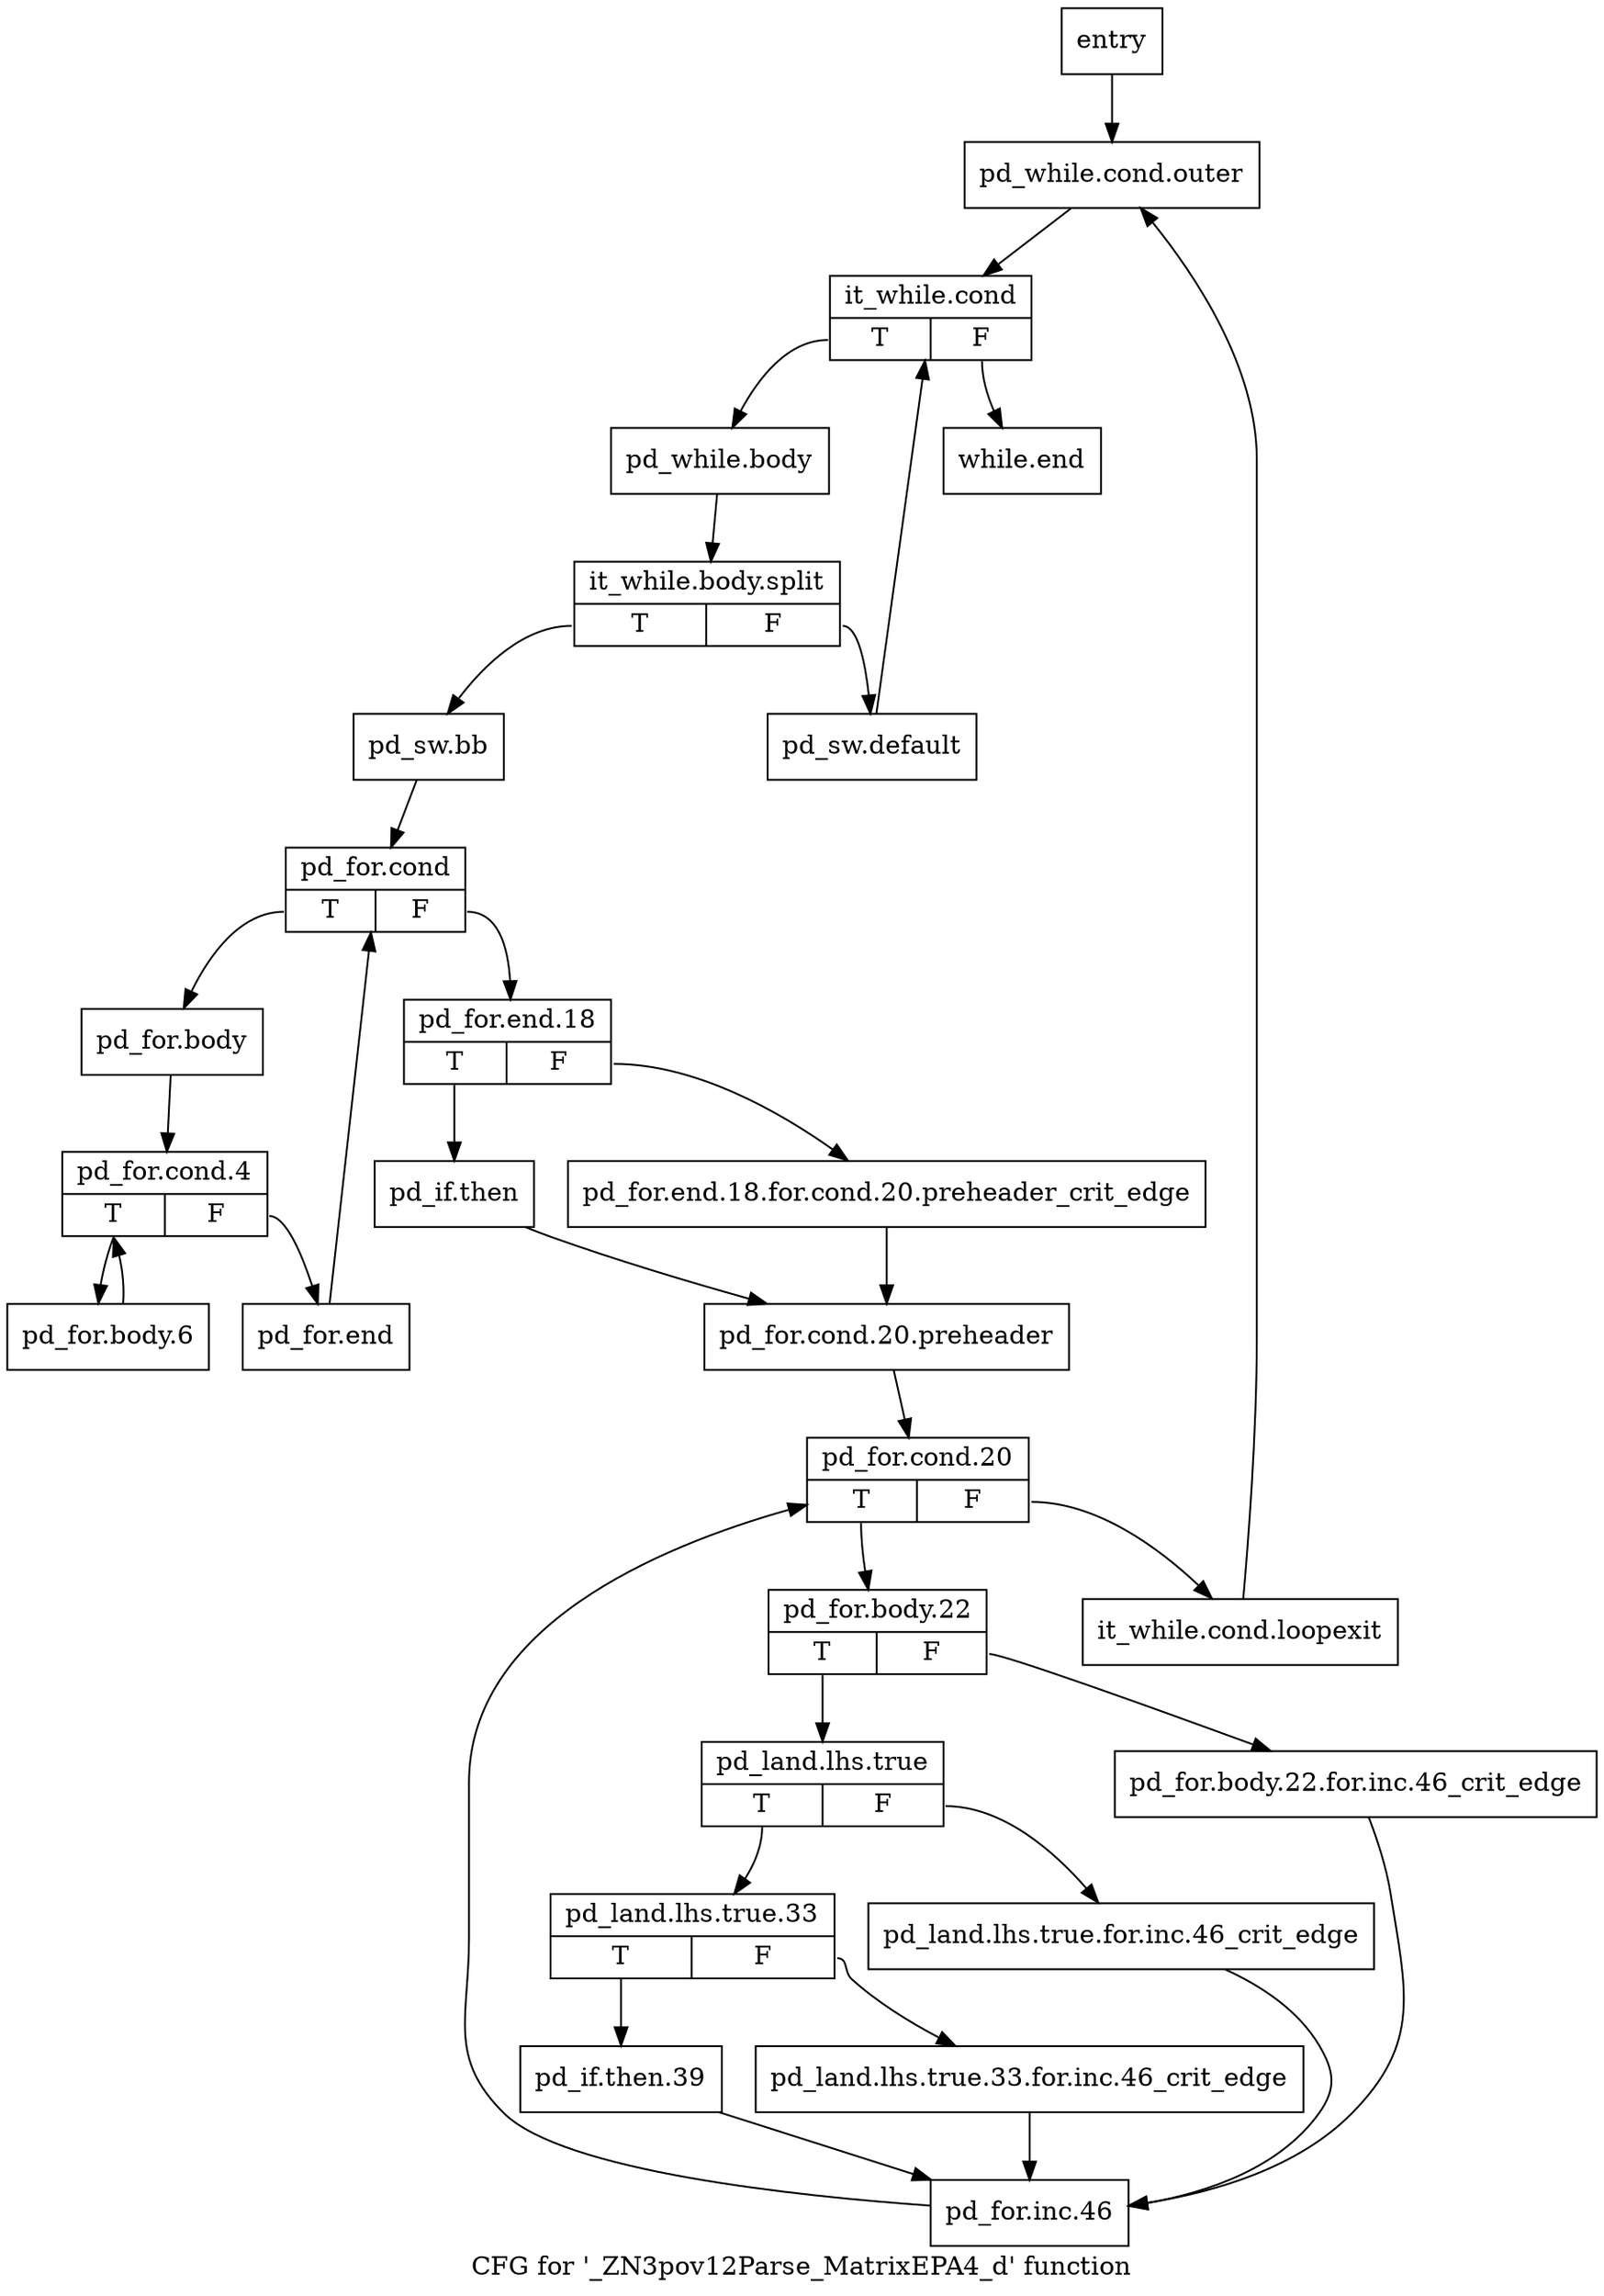 digraph "CFG for '_ZN3pov12Parse_MatrixEPA4_d' function" {
	label="CFG for '_ZN3pov12Parse_MatrixEPA4_d' function";

	Node0x17aa8c0 [shape=record,label="{entry}"];
	Node0x17aa8c0 -> Node0x17aa960;
	Node0x17aa910 [shape=record,label="{it_while.cond.loopexit}"];
	Node0x17aa910 -> Node0x17aa960;
	Node0x17aa960 [shape=record,label="{pd_while.cond.outer}"];
	Node0x17aa960 -> Node0x17aa9b0;
	Node0x17aa9b0 [shape=record,label="{it_while.cond|{<s0>T|<s1>F}}"];
	Node0x17aa9b0:s0 -> Node0x17aaa00;
	Node0x17aa9b0:s1 -> Node0x17ab090;
	Node0x17aaa00 [shape=record,label="{pd_while.body}"];
	Node0x17aaa00 -> Node0x3084db0;
	Node0x3084db0 [shape=record,label="{it_while.body.split|{<s0>T|<s1>F}}"];
	Node0x3084db0:s0 -> Node0x17aaa50;
	Node0x3084db0:s1 -> Node0x17ab040;
	Node0x17aaa50 [shape=record,label="{pd_sw.bb}"];
	Node0x17aaa50 -> Node0x17aaaa0;
	Node0x17aaaa0 [shape=record,label="{pd_for.cond|{<s0>T|<s1>F}}"];
	Node0x17aaaa0:s0 -> Node0x17aaaf0;
	Node0x17aaaa0:s1 -> Node0x17aac30;
	Node0x17aaaf0 [shape=record,label="{pd_for.body}"];
	Node0x17aaaf0 -> Node0x17aab40;
	Node0x17aab40 [shape=record,label="{pd_for.cond.4|{<s0>T|<s1>F}}"];
	Node0x17aab40:s0 -> Node0x17aab90;
	Node0x17aab40:s1 -> Node0x17aabe0;
	Node0x17aab90 [shape=record,label="{pd_for.body.6}"];
	Node0x17aab90 -> Node0x17aab40;
	Node0x17aabe0 [shape=record,label="{pd_for.end}"];
	Node0x17aabe0 -> Node0x17aaaa0;
	Node0x17aac30 [shape=record,label="{pd_for.end.18|{<s0>T|<s1>F}}"];
	Node0x17aac30:s0 -> Node0x17aacd0;
	Node0x17aac30:s1 -> Node0x17aac80;
	Node0x17aac80 [shape=record,label="{pd_for.end.18.for.cond.20.preheader_crit_edge}"];
	Node0x17aac80 -> Node0x17aad20;
	Node0x17aacd0 [shape=record,label="{pd_if.then}"];
	Node0x17aacd0 -> Node0x17aad20;
	Node0x17aad20 [shape=record,label="{pd_for.cond.20.preheader}"];
	Node0x17aad20 -> Node0x17aad70;
	Node0x17aad70 [shape=record,label="{pd_for.cond.20|{<s0>T|<s1>F}}"];
	Node0x17aad70:s0 -> Node0x17aadc0;
	Node0x17aad70:s1 -> Node0x17aa910;
	Node0x17aadc0 [shape=record,label="{pd_for.body.22|{<s0>T|<s1>F}}"];
	Node0x17aadc0:s0 -> Node0x17aae60;
	Node0x17aadc0:s1 -> Node0x17aae10;
	Node0x17aae10 [shape=record,label="{pd_for.body.22.for.inc.46_crit_edge}"];
	Node0x17aae10 -> Node0x17aaff0;
	Node0x17aae60 [shape=record,label="{pd_land.lhs.true|{<s0>T|<s1>F}}"];
	Node0x17aae60:s0 -> Node0x17aaf00;
	Node0x17aae60:s1 -> Node0x17aaeb0;
	Node0x17aaeb0 [shape=record,label="{pd_land.lhs.true.for.inc.46_crit_edge}"];
	Node0x17aaeb0 -> Node0x17aaff0;
	Node0x17aaf00 [shape=record,label="{pd_land.lhs.true.33|{<s0>T|<s1>F}}"];
	Node0x17aaf00:s0 -> Node0x17aafa0;
	Node0x17aaf00:s1 -> Node0x17aaf50;
	Node0x17aaf50 [shape=record,label="{pd_land.lhs.true.33.for.inc.46_crit_edge}"];
	Node0x17aaf50 -> Node0x17aaff0;
	Node0x17aafa0 [shape=record,label="{pd_if.then.39}"];
	Node0x17aafa0 -> Node0x17aaff0;
	Node0x17aaff0 [shape=record,label="{pd_for.inc.46}"];
	Node0x17aaff0 -> Node0x17aad70;
	Node0x17ab040 [shape=record,label="{pd_sw.default}"];
	Node0x17ab040 -> Node0x17aa9b0;
	Node0x17ab090 [shape=record,label="{while.end}"];
}
